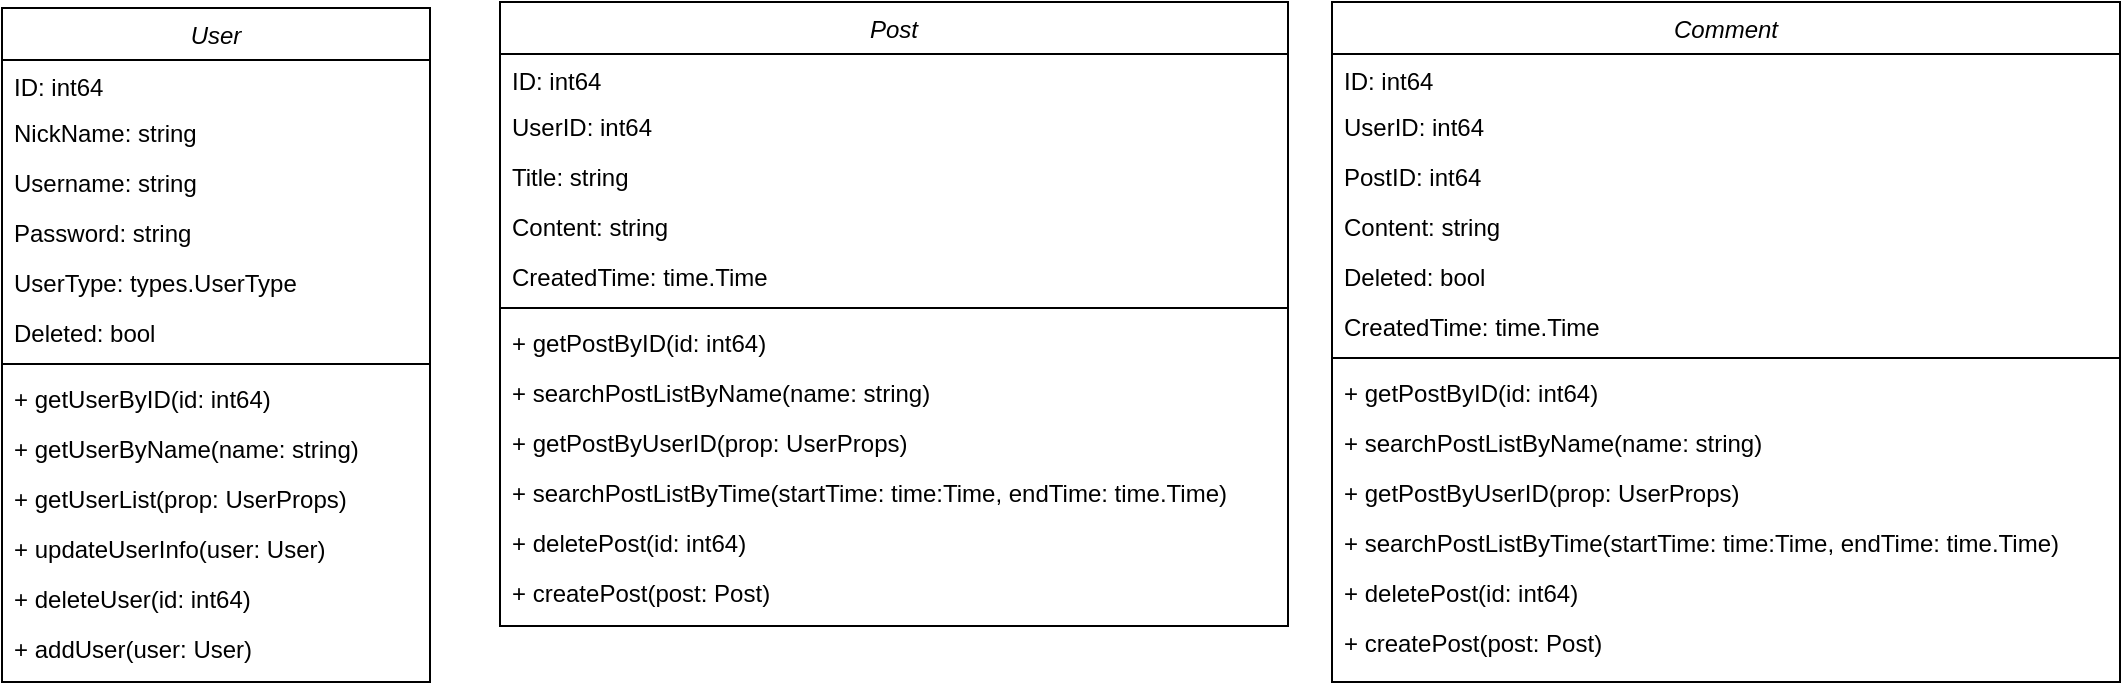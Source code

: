 <mxfile version="21.3.2" type="github">
  <diagram id="C5RBs43oDa-KdzZeNtuy" name="Page-1">
    <mxGraphModel dx="586" dy="377" grid="0" gridSize="10" guides="1" tooltips="1" connect="1" arrows="1" fold="1" page="0" pageScale="1" pageWidth="827" pageHeight="1169" math="0" shadow="0">
      <root>
        <mxCell id="WIyWlLk6GJQsqaUBKTNV-0" />
        <mxCell id="WIyWlLk6GJQsqaUBKTNV-1" parent="WIyWlLk6GJQsqaUBKTNV-0" />
        <mxCell id="zkfFHV4jXpPFQw0GAbJ--0" value="User" style="swimlane;fontStyle=2;align=center;verticalAlign=top;childLayout=stackLayout;horizontal=1;startSize=26;horizontalStack=0;resizeParent=1;resizeLast=0;collapsible=1;marginBottom=0;rounded=0;shadow=0;strokeWidth=1;" parent="WIyWlLk6GJQsqaUBKTNV-1" vertex="1">
          <mxGeometry x="123" y="117" width="214" height="337" as="geometry">
            <mxRectangle x="220" y="120" width="160" height="26" as="alternateBounds" />
          </mxGeometry>
        </mxCell>
        <mxCell id="zkfFHV4jXpPFQw0GAbJ--1" value="ID: int64" style="text;align=left;verticalAlign=top;spacingLeft=4;spacingRight=4;overflow=hidden;rotatable=0;points=[[0,0.5],[1,0.5]];portConstraint=eastwest;" parent="zkfFHV4jXpPFQw0GAbJ--0" vertex="1">
          <mxGeometry y="26" width="214" height="23" as="geometry" />
        </mxCell>
        <mxCell id="zkfFHV4jXpPFQw0GAbJ--2" value="NickName: string" style="text;align=left;verticalAlign=top;spacingLeft=4;spacingRight=4;overflow=hidden;rotatable=0;points=[[0,0.5],[1,0.5]];portConstraint=eastwest;rounded=0;shadow=0;html=0;" parent="zkfFHV4jXpPFQw0GAbJ--0" vertex="1">
          <mxGeometry y="49" width="214" height="25" as="geometry" />
        </mxCell>
        <mxCell id="zkfFHV4jXpPFQw0GAbJ--3" value="Username: string" style="text;align=left;verticalAlign=top;spacingLeft=4;spacingRight=4;overflow=hidden;rotatable=0;points=[[0,0.5],[1,0.5]];portConstraint=eastwest;rounded=0;shadow=0;html=0;" parent="zkfFHV4jXpPFQw0GAbJ--0" vertex="1">
          <mxGeometry y="74" width="214" height="25" as="geometry" />
        </mxCell>
        <mxCell id="ghfOKP7KYfFIm2p9I4aW-0" value="Password: string" style="text;align=left;verticalAlign=top;spacingLeft=4;spacingRight=4;overflow=hidden;rotatable=0;points=[[0,0.5],[1,0.5]];portConstraint=eastwest;rounded=0;shadow=0;html=0;" vertex="1" parent="zkfFHV4jXpPFQw0GAbJ--0">
          <mxGeometry y="99" width="214" height="25" as="geometry" />
        </mxCell>
        <mxCell id="ghfOKP7KYfFIm2p9I4aW-2" value="UserType: types.UserType" style="text;align=left;verticalAlign=top;spacingLeft=4;spacingRight=4;overflow=hidden;rotatable=0;points=[[0,0.5],[1,0.5]];portConstraint=eastwest;rounded=0;shadow=0;html=0;" vertex="1" parent="zkfFHV4jXpPFQw0GAbJ--0">
          <mxGeometry y="124" width="214" height="25" as="geometry" />
        </mxCell>
        <mxCell id="ghfOKP7KYfFIm2p9I4aW-1" value="Deleted: bool" style="text;align=left;verticalAlign=top;spacingLeft=4;spacingRight=4;overflow=hidden;rotatable=0;points=[[0,0.5],[1,0.5]];portConstraint=eastwest;rounded=0;shadow=0;html=0;" vertex="1" parent="zkfFHV4jXpPFQw0GAbJ--0">
          <mxGeometry y="149" width="214" height="25" as="geometry" />
        </mxCell>
        <mxCell id="zkfFHV4jXpPFQw0GAbJ--4" value="" style="line;html=1;strokeWidth=1;align=left;verticalAlign=middle;spacingTop=-1;spacingLeft=3;spacingRight=3;rotatable=0;labelPosition=right;points=[];portConstraint=eastwest;" parent="zkfFHV4jXpPFQw0GAbJ--0" vertex="1">
          <mxGeometry y="174" width="214" height="8" as="geometry" />
        </mxCell>
        <mxCell id="ghfOKP7KYfFIm2p9I4aW-4" value="+ getUserByID(id: int64)" style="text;align=left;verticalAlign=top;spacingLeft=4;spacingRight=4;overflow=hidden;rotatable=0;points=[[0,0.5],[1,0.5]];portConstraint=eastwest;rounded=0;shadow=0;html=0;" vertex="1" parent="zkfFHV4jXpPFQw0GAbJ--0">
          <mxGeometry y="182" width="214" height="25" as="geometry" />
        </mxCell>
        <mxCell id="ghfOKP7KYfFIm2p9I4aW-3" value="+ getUserByName(name: string)" style="text;align=left;verticalAlign=top;spacingLeft=4;spacingRight=4;overflow=hidden;rotatable=0;points=[[0,0.5],[1,0.5]];portConstraint=eastwest;rounded=0;shadow=0;html=0;" vertex="1" parent="zkfFHV4jXpPFQw0GAbJ--0">
          <mxGeometry y="207" width="214" height="25" as="geometry" />
        </mxCell>
        <mxCell id="ghfOKP7KYfFIm2p9I4aW-5" value="+ getUserList(prop: UserProps)" style="text;align=left;verticalAlign=top;spacingLeft=4;spacingRight=4;overflow=hidden;rotatable=0;points=[[0,0.5],[1,0.5]];portConstraint=eastwest;rounded=0;shadow=0;html=0;" vertex="1" parent="zkfFHV4jXpPFQw0GAbJ--0">
          <mxGeometry y="232" width="214" height="25" as="geometry" />
        </mxCell>
        <mxCell id="ghfOKP7KYfFIm2p9I4aW-6" value="+ updateUserInfo(user: User)" style="text;align=left;verticalAlign=top;spacingLeft=4;spacingRight=4;overflow=hidden;rotatable=0;points=[[0,0.5],[1,0.5]];portConstraint=eastwest;rounded=0;shadow=0;html=0;" vertex="1" parent="zkfFHV4jXpPFQw0GAbJ--0">
          <mxGeometry y="257" width="214" height="25" as="geometry" />
        </mxCell>
        <mxCell id="ghfOKP7KYfFIm2p9I4aW-7" value="+ deleteUser(id: int64)" style="text;align=left;verticalAlign=top;spacingLeft=4;spacingRight=4;overflow=hidden;rotatable=0;points=[[0,0.5],[1,0.5]];portConstraint=eastwest;rounded=0;shadow=0;html=0;" vertex="1" parent="zkfFHV4jXpPFQw0GAbJ--0">
          <mxGeometry y="282" width="214" height="25" as="geometry" />
        </mxCell>
        <mxCell id="ghfOKP7KYfFIm2p9I4aW-8" value="+ addUser(user: User)" style="text;align=left;verticalAlign=top;spacingLeft=4;spacingRight=4;overflow=hidden;rotatable=0;points=[[0,0.5],[1,0.5]];portConstraint=eastwest;rounded=0;shadow=0;html=0;" vertex="1" parent="zkfFHV4jXpPFQw0GAbJ--0">
          <mxGeometry y="307" width="214" height="25" as="geometry" />
        </mxCell>
        <mxCell id="ghfOKP7KYfFIm2p9I4aW-10" value="Post" style="swimlane;fontStyle=2;align=center;verticalAlign=top;childLayout=stackLayout;horizontal=1;startSize=26;horizontalStack=0;resizeParent=1;resizeLast=0;collapsible=1;marginBottom=0;rounded=0;shadow=0;strokeWidth=1;" vertex="1" parent="WIyWlLk6GJQsqaUBKTNV-1">
          <mxGeometry x="372" y="114" width="394" height="312" as="geometry">
            <mxRectangle x="220" y="120" width="160" height="26" as="alternateBounds" />
          </mxGeometry>
        </mxCell>
        <mxCell id="ghfOKP7KYfFIm2p9I4aW-11" value="ID: int64" style="text;align=left;verticalAlign=top;spacingLeft=4;spacingRight=4;overflow=hidden;rotatable=0;points=[[0,0.5],[1,0.5]];portConstraint=eastwest;" vertex="1" parent="ghfOKP7KYfFIm2p9I4aW-10">
          <mxGeometry y="26" width="394" height="23" as="geometry" />
        </mxCell>
        <mxCell id="ghfOKP7KYfFIm2p9I4aW-12" value="UserID: int64" style="text;align=left;verticalAlign=top;spacingLeft=4;spacingRight=4;overflow=hidden;rotatable=0;points=[[0,0.5],[1,0.5]];portConstraint=eastwest;rounded=0;shadow=0;html=0;" vertex="1" parent="ghfOKP7KYfFIm2p9I4aW-10">
          <mxGeometry y="49" width="394" height="25" as="geometry" />
        </mxCell>
        <mxCell id="ghfOKP7KYfFIm2p9I4aW-13" value="Title: string" style="text;align=left;verticalAlign=top;spacingLeft=4;spacingRight=4;overflow=hidden;rotatable=0;points=[[0,0.5],[1,0.5]];portConstraint=eastwest;rounded=0;shadow=0;html=0;" vertex="1" parent="ghfOKP7KYfFIm2p9I4aW-10">
          <mxGeometry y="74" width="394" height="25" as="geometry" />
        </mxCell>
        <mxCell id="ghfOKP7KYfFIm2p9I4aW-14" value="Content: string" style="text;align=left;verticalAlign=top;spacingLeft=4;spacingRight=4;overflow=hidden;rotatable=0;points=[[0,0.5],[1,0.5]];portConstraint=eastwest;rounded=0;shadow=0;html=0;" vertex="1" parent="ghfOKP7KYfFIm2p9I4aW-10">
          <mxGeometry y="99" width="394" height="25" as="geometry" />
        </mxCell>
        <mxCell id="ghfOKP7KYfFIm2p9I4aW-15" value="CreatedTime: time.Time" style="text;align=left;verticalAlign=top;spacingLeft=4;spacingRight=4;overflow=hidden;rotatable=0;points=[[0,0.5],[1,0.5]];portConstraint=eastwest;rounded=0;shadow=0;html=0;" vertex="1" parent="ghfOKP7KYfFIm2p9I4aW-10">
          <mxGeometry y="124" width="394" height="25" as="geometry" />
        </mxCell>
        <mxCell id="ghfOKP7KYfFIm2p9I4aW-17" value="" style="line;html=1;strokeWidth=1;align=left;verticalAlign=middle;spacingTop=-1;spacingLeft=3;spacingRight=3;rotatable=0;labelPosition=right;points=[];portConstraint=eastwest;" vertex="1" parent="ghfOKP7KYfFIm2p9I4aW-10">
          <mxGeometry y="149" width="394" height="8" as="geometry" />
        </mxCell>
        <mxCell id="ghfOKP7KYfFIm2p9I4aW-18" value="+ getPostByID(id: int64)" style="text;align=left;verticalAlign=top;spacingLeft=4;spacingRight=4;overflow=hidden;rotatable=0;points=[[0,0.5],[1,0.5]];portConstraint=eastwest;rounded=0;shadow=0;html=0;" vertex="1" parent="ghfOKP7KYfFIm2p9I4aW-10">
          <mxGeometry y="157" width="394" height="25" as="geometry" />
        </mxCell>
        <mxCell id="ghfOKP7KYfFIm2p9I4aW-19" value="+ searchPostListByName(name: string)" style="text;align=left;verticalAlign=top;spacingLeft=4;spacingRight=4;overflow=hidden;rotatable=0;points=[[0,0.5],[1,0.5]];portConstraint=eastwest;rounded=0;shadow=0;html=0;" vertex="1" parent="ghfOKP7KYfFIm2p9I4aW-10">
          <mxGeometry y="182" width="394" height="25" as="geometry" />
        </mxCell>
        <mxCell id="ghfOKP7KYfFIm2p9I4aW-20" value="+ getPostByUserID(prop: UserProps)" style="text;align=left;verticalAlign=top;spacingLeft=4;spacingRight=4;overflow=hidden;rotatable=0;points=[[0,0.5],[1,0.5]];portConstraint=eastwest;rounded=0;shadow=0;html=0;" vertex="1" parent="ghfOKP7KYfFIm2p9I4aW-10">
          <mxGeometry y="207" width="394" height="25" as="geometry" />
        </mxCell>
        <mxCell id="ghfOKP7KYfFIm2p9I4aW-21" value="+ searchPostListByTime(startTime: time:Time, endTime: time.Time)" style="text;align=left;verticalAlign=top;spacingLeft=4;spacingRight=4;overflow=hidden;rotatable=0;points=[[0,0.5],[1,0.5]];portConstraint=eastwest;rounded=0;shadow=0;html=0;" vertex="1" parent="ghfOKP7KYfFIm2p9I4aW-10">
          <mxGeometry y="232" width="394" height="25" as="geometry" />
        </mxCell>
        <mxCell id="ghfOKP7KYfFIm2p9I4aW-22" value="+ deletePost(id: int64)" style="text;align=left;verticalAlign=top;spacingLeft=4;spacingRight=4;overflow=hidden;rotatable=0;points=[[0,0.5],[1,0.5]];portConstraint=eastwest;rounded=0;shadow=0;html=0;" vertex="1" parent="ghfOKP7KYfFIm2p9I4aW-10">
          <mxGeometry y="257" width="394" height="25" as="geometry" />
        </mxCell>
        <mxCell id="ghfOKP7KYfFIm2p9I4aW-23" value="+ createPost(post: Post)" style="text;align=left;verticalAlign=top;spacingLeft=4;spacingRight=4;overflow=hidden;rotatable=0;points=[[0,0.5],[1,0.5]];portConstraint=eastwest;rounded=0;shadow=0;html=0;" vertex="1" parent="ghfOKP7KYfFIm2p9I4aW-10">
          <mxGeometry y="282" width="394" height="25" as="geometry" />
        </mxCell>
        <mxCell id="ghfOKP7KYfFIm2p9I4aW-25" value="Comment" style="swimlane;fontStyle=2;align=center;verticalAlign=top;childLayout=stackLayout;horizontal=1;startSize=26;horizontalStack=0;resizeParent=1;resizeLast=0;collapsible=1;marginBottom=0;rounded=0;shadow=0;strokeWidth=1;" vertex="1" parent="WIyWlLk6GJQsqaUBKTNV-1">
          <mxGeometry x="788" y="114" width="394" height="340" as="geometry">
            <mxRectangle x="220" y="120" width="160" height="26" as="alternateBounds" />
          </mxGeometry>
        </mxCell>
        <mxCell id="ghfOKP7KYfFIm2p9I4aW-26" value="ID: int64" style="text;align=left;verticalAlign=top;spacingLeft=4;spacingRight=4;overflow=hidden;rotatable=0;points=[[0,0.5],[1,0.5]];portConstraint=eastwest;" vertex="1" parent="ghfOKP7KYfFIm2p9I4aW-25">
          <mxGeometry y="26" width="394" height="23" as="geometry" />
        </mxCell>
        <mxCell id="ghfOKP7KYfFIm2p9I4aW-27" value="UserID: int64" style="text;align=left;verticalAlign=top;spacingLeft=4;spacingRight=4;overflow=hidden;rotatable=0;points=[[0,0.5],[1,0.5]];portConstraint=eastwest;rounded=0;shadow=0;html=0;" vertex="1" parent="ghfOKP7KYfFIm2p9I4aW-25">
          <mxGeometry y="49" width="394" height="25" as="geometry" />
        </mxCell>
        <mxCell id="ghfOKP7KYfFIm2p9I4aW-28" value="PostID: int64" style="text;align=left;verticalAlign=top;spacingLeft=4;spacingRight=4;overflow=hidden;rotatable=0;points=[[0,0.5],[1,0.5]];portConstraint=eastwest;rounded=0;shadow=0;html=0;" vertex="1" parent="ghfOKP7KYfFIm2p9I4aW-25">
          <mxGeometry y="74" width="394" height="25" as="geometry" />
        </mxCell>
        <mxCell id="ghfOKP7KYfFIm2p9I4aW-29" value="Content: string" style="text;align=left;verticalAlign=top;spacingLeft=4;spacingRight=4;overflow=hidden;rotatable=0;points=[[0,0.5],[1,0.5]];portConstraint=eastwest;rounded=0;shadow=0;html=0;" vertex="1" parent="ghfOKP7KYfFIm2p9I4aW-25">
          <mxGeometry y="99" width="394" height="25" as="geometry" />
        </mxCell>
        <mxCell id="ghfOKP7KYfFIm2p9I4aW-31" value="Deleted: bool" style="text;align=left;verticalAlign=top;spacingLeft=4;spacingRight=4;overflow=hidden;rotatable=0;points=[[0,0.5],[1,0.5]];portConstraint=eastwest;rounded=0;shadow=0;html=0;" vertex="1" parent="ghfOKP7KYfFIm2p9I4aW-25">
          <mxGeometry y="124" width="394" height="25" as="geometry" />
        </mxCell>
        <mxCell id="ghfOKP7KYfFIm2p9I4aW-30" value="CreatedTime: time.Time" style="text;align=left;verticalAlign=top;spacingLeft=4;spacingRight=4;overflow=hidden;rotatable=0;points=[[0,0.5],[1,0.5]];portConstraint=eastwest;rounded=0;shadow=0;html=0;" vertex="1" parent="ghfOKP7KYfFIm2p9I4aW-25">
          <mxGeometry y="149" width="394" height="25" as="geometry" />
        </mxCell>
        <mxCell id="ghfOKP7KYfFIm2p9I4aW-32" value="" style="line;html=1;strokeWidth=1;align=left;verticalAlign=middle;spacingTop=-1;spacingLeft=3;spacingRight=3;rotatable=0;labelPosition=right;points=[];portConstraint=eastwest;" vertex="1" parent="ghfOKP7KYfFIm2p9I4aW-25">
          <mxGeometry y="174" width="394" height="8" as="geometry" />
        </mxCell>
        <mxCell id="ghfOKP7KYfFIm2p9I4aW-33" value="+ getPostByID(id: int64)" style="text;align=left;verticalAlign=top;spacingLeft=4;spacingRight=4;overflow=hidden;rotatable=0;points=[[0,0.5],[1,0.5]];portConstraint=eastwest;rounded=0;shadow=0;html=0;" vertex="1" parent="ghfOKP7KYfFIm2p9I4aW-25">
          <mxGeometry y="182" width="394" height="25" as="geometry" />
        </mxCell>
        <mxCell id="ghfOKP7KYfFIm2p9I4aW-34" value="+ searchPostListByName(name: string)" style="text;align=left;verticalAlign=top;spacingLeft=4;spacingRight=4;overflow=hidden;rotatable=0;points=[[0,0.5],[1,0.5]];portConstraint=eastwest;rounded=0;shadow=0;html=0;" vertex="1" parent="ghfOKP7KYfFIm2p9I4aW-25">
          <mxGeometry y="207" width="394" height="25" as="geometry" />
        </mxCell>
        <mxCell id="ghfOKP7KYfFIm2p9I4aW-35" value="+ getPostByUserID(prop: UserProps)" style="text;align=left;verticalAlign=top;spacingLeft=4;spacingRight=4;overflow=hidden;rotatable=0;points=[[0,0.5],[1,0.5]];portConstraint=eastwest;rounded=0;shadow=0;html=0;" vertex="1" parent="ghfOKP7KYfFIm2p9I4aW-25">
          <mxGeometry y="232" width="394" height="25" as="geometry" />
        </mxCell>
        <mxCell id="ghfOKP7KYfFIm2p9I4aW-36" value="+ searchPostListByTime(startTime: time:Time, endTime: time.Time)" style="text;align=left;verticalAlign=top;spacingLeft=4;spacingRight=4;overflow=hidden;rotatable=0;points=[[0,0.5],[1,0.5]];portConstraint=eastwest;rounded=0;shadow=0;html=0;" vertex="1" parent="ghfOKP7KYfFIm2p9I4aW-25">
          <mxGeometry y="257" width="394" height="25" as="geometry" />
        </mxCell>
        <mxCell id="ghfOKP7KYfFIm2p9I4aW-37" value="+ deletePost(id: int64)" style="text;align=left;verticalAlign=top;spacingLeft=4;spacingRight=4;overflow=hidden;rotatable=0;points=[[0,0.5],[1,0.5]];portConstraint=eastwest;rounded=0;shadow=0;html=0;" vertex="1" parent="ghfOKP7KYfFIm2p9I4aW-25">
          <mxGeometry y="282" width="394" height="25" as="geometry" />
        </mxCell>
        <mxCell id="ghfOKP7KYfFIm2p9I4aW-38" value="+ createPost(post: Post)" style="text;align=left;verticalAlign=top;spacingLeft=4;spacingRight=4;overflow=hidden;rotatable=0;points=[[0,0.5],[1,0.5]];portConstraint=eastwest;rounded=0;shadow=0;html=0;" vertex="1" parent="ghfOKP7KYfFIm2p9I4aW-25">
          <mxGeometry y="307" width="394" height="25" as="geometry" />
        </mxCell>
      </root>
    </mxGraphModel>
  </diagram>
</mxfile>
